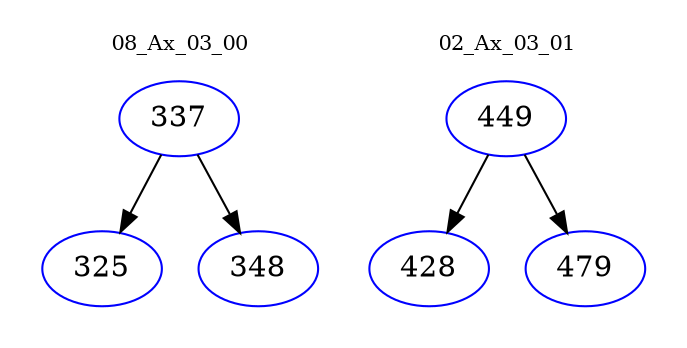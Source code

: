 digraph{
subgraph cluster_0 {
color = white
label = "08_Ax_03_00";
fontsize=10;
T0_337 [label="337", color="blue"]
T0_337 -> T0_325 [color="black"]
T0_325 [label="325", color="blue"]
T0_337 -> T0_348 [color="black"]
T0_348 [label="348", color="blue"]
}
subgraph cluster_1 {
color = white
label = "02_Ax_03_01";
fontsize=10;
T1_449 [label="449", color="blue"]
T1_449 -> T1_428 [color="black"]
T1_428 [label="428", color="blue"]
T1_449 -> T1_479 [color="black"]
T1_479 [label="479", color="blue"]
}
}
